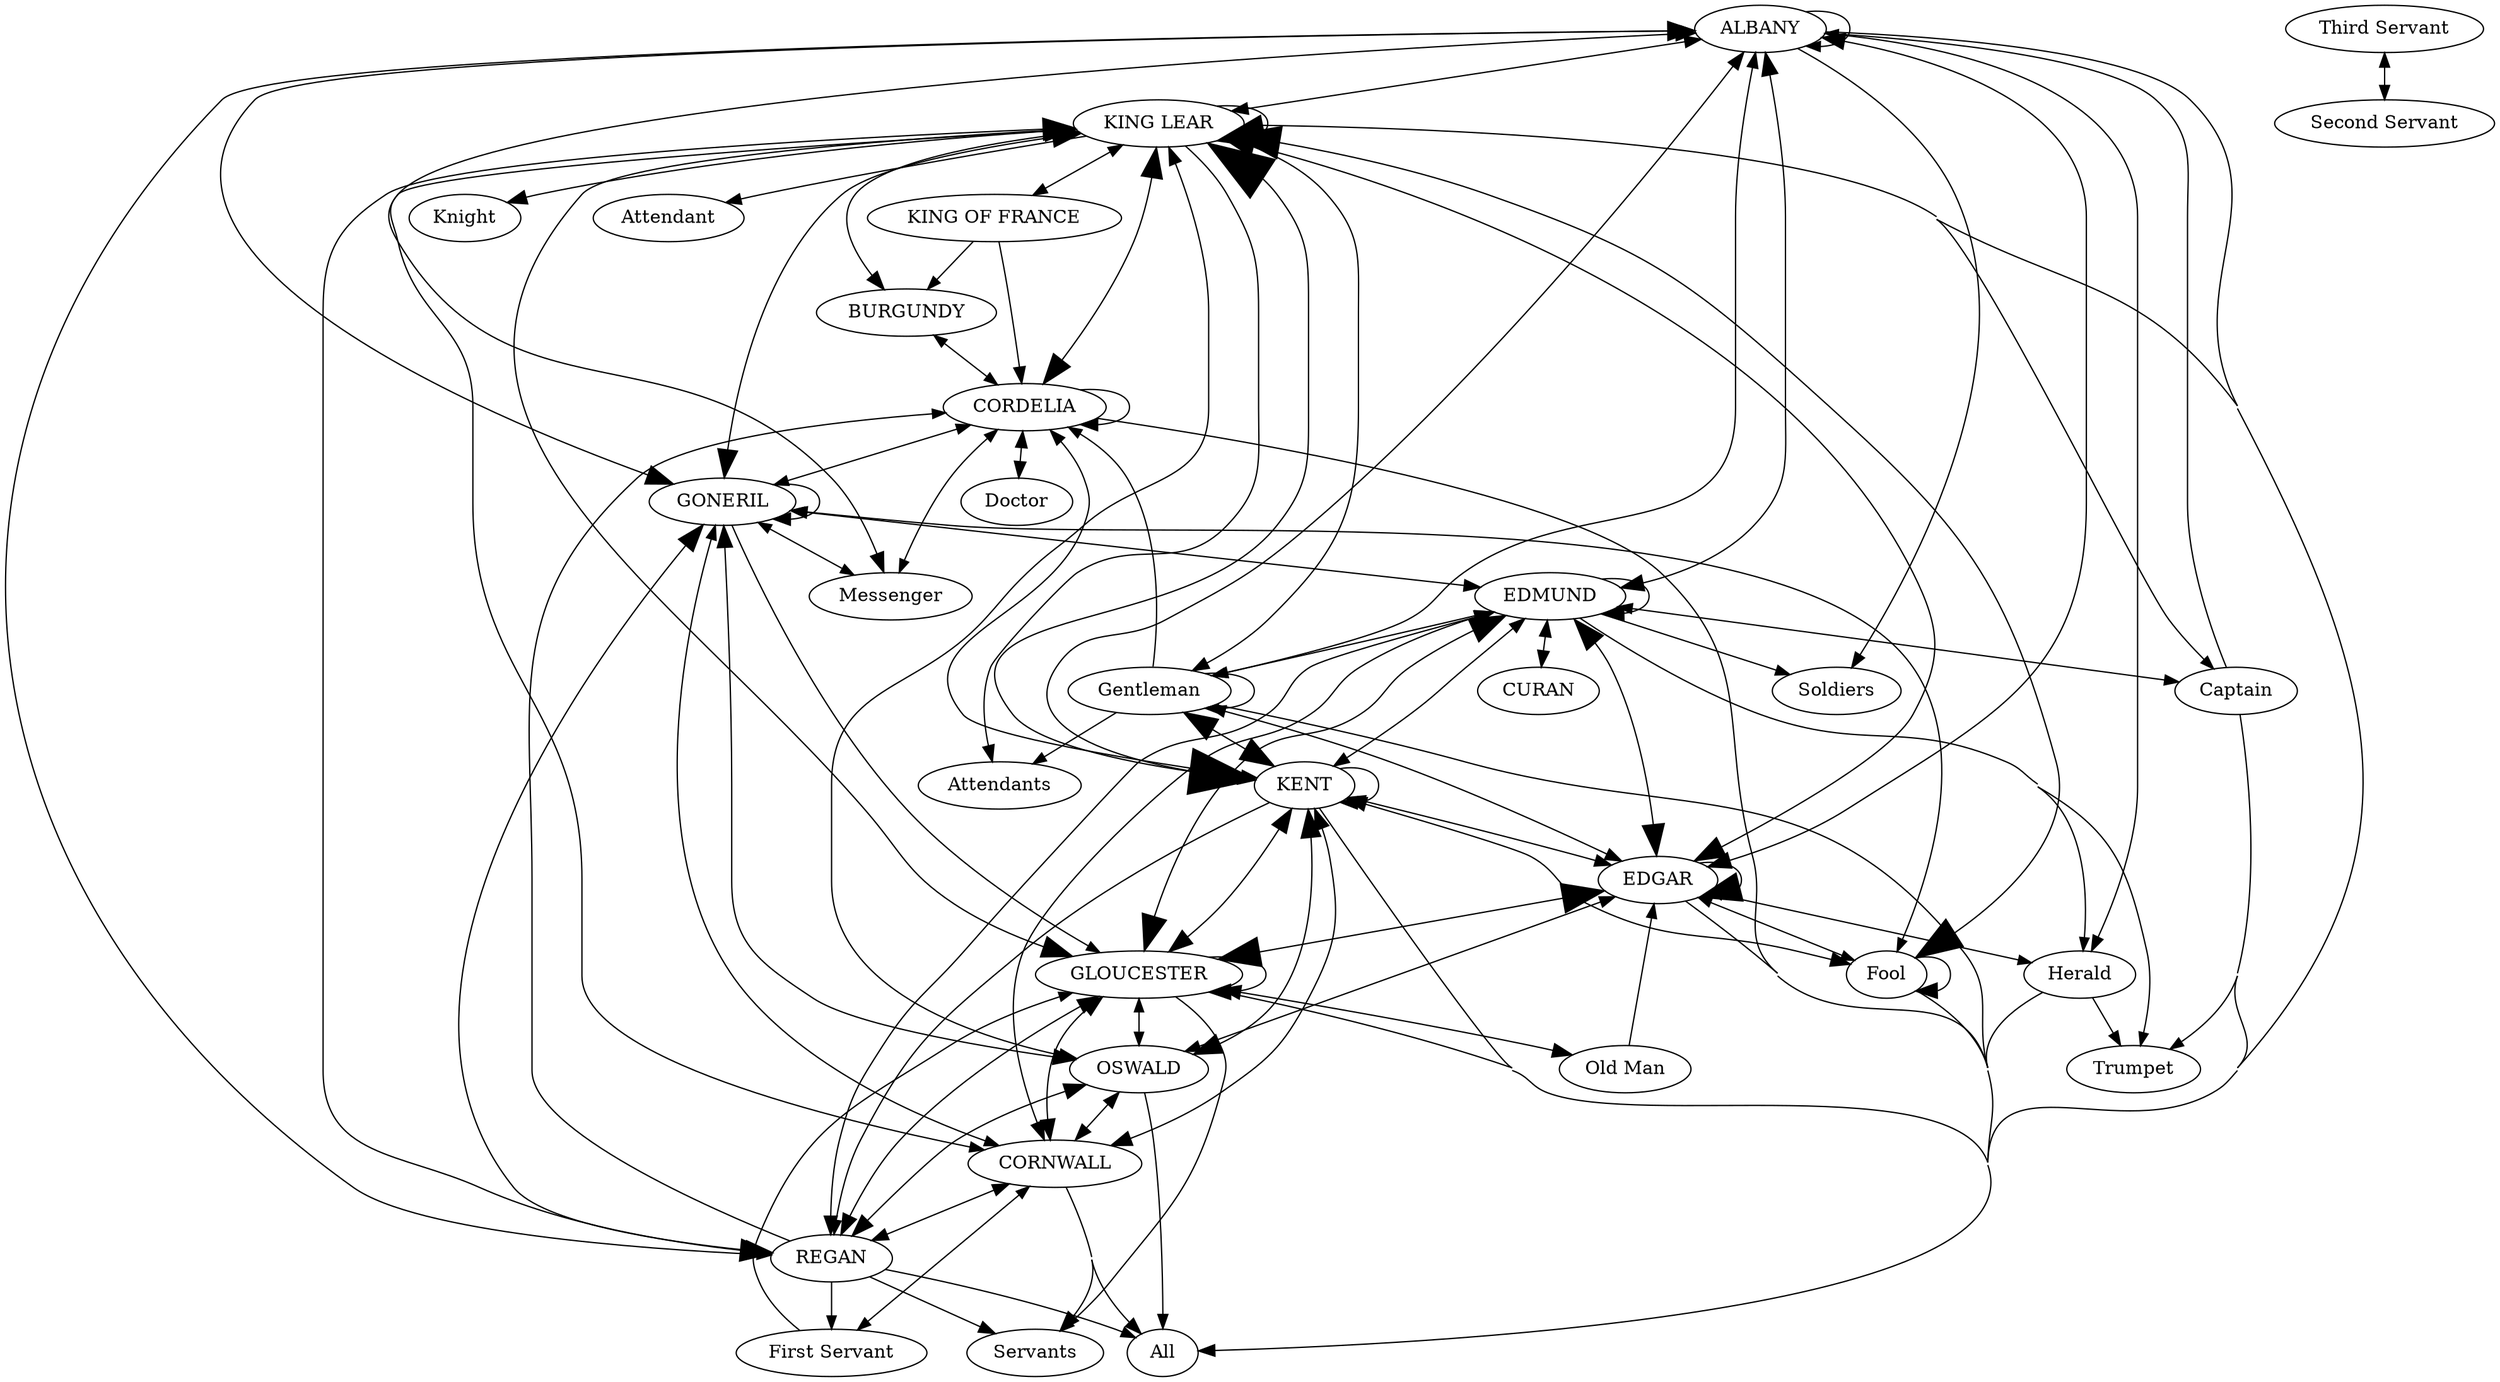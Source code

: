digraph {
	graph [concentrate=true dir=both overlap=false splines=true]
			ALBANY -> "KING LEAR" [arrowsize=1.24489795918]
			CORDELIA -> CORDELIA [arrowsize=1.32653061224]
			Gentleman -> Attendants [arrowsize=1.0]
			OSWALD -> GONERIL [arrowsize=1.40816326531]
			REGAN -> "First Servant" [arrowsize=1.0]
			ALBANY -> Herald [arrowsize=1.16326530612]
			CORNWALL -> OSWALD [arrowsize=1.16326530612]
			Fool -> GONERIL [arrowsize=1.0]
			GLOUCESTER -> "KING LEAR" [arrowsize=2.55102040816]
			"KING LEAR" -> Captain [arrowsize=1.0]
			Gentleman -> EDGAR [arrowsize=1.24489795918]
			"Third Servant" -> "Second Servant" [arrowsize=1.08163265306]
			CORDELIA -> "KING LEAR" [arrowsize=2.30612244898]
			"KING LEAR" -> Knight [arrowsize=1.48979591837]
			GLOUCESTER -> REGAN [arrowsize=1.57142857143]
			EDGAR -> Gentleman [arrowsize=1.48979591837]
			EDGAR -> Fool [arrowsize=1.0]
			EDGAR -> EDGAR [arrowsize=3.12244897959]
			BURGUNDY -> "KING LEAR" [arrowsize=1.24489795918]
			Gentleman -> ALBANY [arrowsize=1.0]
			GLOUCESTER -> GLOUCESTER [arrowsize=1.65306122449]
			"KING LEAR" -> Attendant [arrowsize=1.16326530612]
			GLOUCESTER -> All [arrowsize=1.24489795918]
			GLOUCESTER -> CORNWALL [arrowsize=1.57142857143]
			BURGUNDY -> CORDELIA [arrowsize=1.0]
			CORNWALL -> REGAN [arrowsize=1.24489795918]
			EDMUND -> Gentleman [arrowsize=1.0]
			Messenger -> GONERIL [arrowsize=1.0]
			Fool -> "KING LEAR" [arrowsize=4.18367346939]
			EDMUND -> EDGAR [arrowsize=2.38775510204]
			REGAN -> EDMUND [arrowsize=1.48979591837]
			EDMUND -> Captain [arrowsize=1.08163265306]
			CORDELIA -> GONERIL [arrowsize=1.08163265306]
			GLOUCESTER -> KENT [arrowsize=2.0612244898]
			EDGAR -> ALBANY [arrowsize=1.65306122449]
			GONERIL -> GONERIL [arrowsize=1.32653061224]
			"KING OF FRANCE" -> BURGUNDY [arrowsize=1.0]
			EDGAR -> GLOUCESTER [arrowsize=3.20408163265]
			EDGAR -> EDMUND [arrowsize=2.0612244898]
			ALBANY -> EDGAR [arrowsize=1.73469387755]
			REGAN -> "KING LEAR" [arrowsize=2.14285714286]
			"KING LEAR" -> Attendants [arrowsize=1.24489795918]
			Captain -> ALBANY [arrowsize=1.0]
			Herald -> EDGAR [arrowsize=1.0]
			CORNWALL -> "KING LEAR" [arrowsize=1.24489795918]
			EDMUND -> CORNWALL [arrowsize=1.40816326531]
			EDMUND -> REGAN [arrowsize=1.40816326531]
			CORNWALL -> "First Servant" [arrowsize=1.0]
			"KING OF FRANCE" -> CORDELIA [arrowsize=1.24489795918]
			"First Servant" -> CORNWALL [arrowsize=1.16326530612]
			"KING LEAR" -> ALBANY [arrowsize=1.24489795918]
			ALBANY -> EDMUND [arrowsize=1.73469387755]
			CORNWALL -> GONERIL [arrowsize=1.16326530612]
			"Old Man" -> GLOUCESTER [arrowsize=1.48979591837]
			EDMUND -> Soldiers [arrowsize=1.08163265306]
			Gentleman -> CORDELIA [arrowsize=1.0]
			GONERIL -> Messenger [arrowsize=1.0]
			"KING LEAR" -> Gentleman [arrowsize=1.24489795918]
			"KING LEAR" -> OSWALD [arrowsize=1.32653061224]
			CORDELIA -> Messenger [arrowsize=1.0]
			"KING LEAR" -> EDGAR [arrowsize=2.30612244898]
			CORNWALL -> Servants [arrowsize=1.48979591837]
			"KING LEAR" -> BURGUNDY [arrowsize=1.40816326531]
			ALBANY -> KENT [arrowsize=1.32653061224]
			KENT -> KENT [arrowsize=1.32653061224]
			Fool -> EDGAR [arrowsize=1.0]
			Herald -> All [arrowsize=1.0]
			REGAN -> All [arrowsize=1.08163265306]
			KENT -> EDMUND [arrowsize=1.0]
			EDMUND -> Herald [arrowsize=1.0]
			OSWALD -> KENT [arrowsize=1.57142857143]
			CORNWALL -> All [arrowsize=1.24489795918]
			ALBANY -> ALBANY [arrowsize=1.08163265306]
			OSWALD -> GLOUCESTER [arrowsize=1.0]
			REGAN -> OSWALD [arrowsize=1.81632653061]
			EDMUND -> EDMUND [arrowsize=1.65306122449]
			ALBANY -> Gentleman [arrowsize=1.16326530612]
			Gentleman -> Gentleman [arrowsize=1.0]
			OSWALD -> REGAN [arrowsize=1.65306122449]
			KENT -> CORNWALL [arrowsize=1.57142857143]
			GLOUCESTER -> "Old Man" [arrowsize=1.48979591837]
			CORDELIA -> All [arrowsize=1.0]
			"KING LEAR" -> CORNWALL [arrowsize=1.08163265306]
			KENT -> GLOUCESTER [arrowsize=1.81632653061]
			Captain -> All [arrowsize=1.0]
			"KING LEAR" -> REGAN [arrowsize=2.38775510204]
			Captain -> Trumpet [arrowsize=1.0]
			EDGAR -> "KING LEAR" [arrowsize=1.65306122449]
			"KING LEAR" -> GLOUCESTER [arrowsize=2.30612244898]
			EDMUND -> ALBANY [arrowsize=1.57142857143]
			KENT -> REGAN [arrowsize=1.08163265306]
			GONERIL -> GLOUCESTER [arrowsize=1.0]
			GONERIL -> "KING LEAR" [arrowsize=1.65306122449]
			GONERIL -> OSWALD [arrowsize=1.65306122449]
			"KING LEAR" -> "KING LEAR" [arrowsize=3.61224489796]
			"Second Servant" -> "Third Servant" [arrowsize=1.08163265306]
			GLOUCESTER -> EDGAR [arrowsize=3.12244897959]
			CORDELIA -> KENT [arrowsize=1.16326530612]
			Fool -> KENT [arrowsize=1.73469387755]
			KENT -> "KING LEAR" [arrowsize=4.91836734694]
			CORNWALL -> GLOUCESTER [arrowsize=2.38775510204]
			KENT -> CORDELIA [arrowsize=1.24489795918]
			EDMUND -> Trumpet [arrowsize=1.0]
			Gentleman -> All [arrowsize=1.08163265306]
			EDGAR -> OSWALD [arrowsize=1.16326530612]
			REGAN -> GLOUCESTER [arrowsize=2.0612244898]
			ALBANY -> REGAN [arrowsize=1.08163265306]
			"KING LEAR" -> CORDELIA [arrowsize=2.30612244898]
			CORDELIA -> Doctor [arrowsize=1.24489795918]
			OSWALD -> "KING LEAR" [arrowsize=1.24489795918]
			CORNWALL -> EDMUND [arrowsize=1.73469387755]
			"KING LEAR" -> GONERIL [arrowsize=2.14285714286]
			EDGAR -> Herald [arrowsize=1.0]
			Gentleman -> "KING LEAR" [arrowsize=1.40816326531]
			EDGAR -> All [arrowsize=1.08163265306]
			GONERIL -> EDMUND [arrowsize=1.24489795918]
			CORDELIA -> BURGUNDY [arrowsize=1.0]
			Messenger -> ALBANY [arrowsize=1.40816326531]
			GONERIL -> ALBANY [arrowsize=2.14285714286]
			OSWALD -> CORNWALL [arrowsize=1.24489795918]
			EDMUND -> GLOUCESTER [arrowsize=2.71428571429]
			GLOUCESTER -> OSWALD [arrowsize=1.0]
			GONERIL -> REGAN [arrowsize=2.0612244898]
			CORNWALL -> KENT [arrowsize=1.81632653061]
			"KING OF FRANCE" -> "KING LEAR" [arrowsize=1.16326530612]
			EDGAR -> KENT [arrowsize=1.08163265306]
			"KING LEAR" -> "KING OF FRANCE" [arrowsize=1.08163265306]
			Fool -> Fool [arrowsize=1.65306122449]
			"Old Man" -> EDGAR [arrowsize=1.08163265306]
			REGAN -> ALBANY [arrowsize=1.08163265306]
			Captain -> EDMUND [arrowsize=1.08163265306]
			GONERIL -> Fool [arrowsize=1.0]
			"KING LEAR" -> Fool [arrowsize=3.5306122449]
			"KING LEAR" -> All [arrowsize=2.22448979592]
			CURAN -> EDMUND [arrowsize=1.24489795918]
			KENT -> Fool [arrowsize=1.48979591837]
			ALBANY -> All [arrowsize=1.40816326531]
			KENT -> All [arrowsize=1.08163265306]
			ALBANY -> Soldiers [arrowsize=1.16326530612]
			EDMUND -> KENT [arrowsize=1.16326530612]
			OSWALD -> EDGAR [arrowsize=1.24489795918]
			OSWALD -> All [arrowsize=1.08163265306]
			REGAN -> GONERIL [arrowsize=1.81632653061]
			KENT -> ALBANY [arrowsize=1.16326530612]
			Gentleman -> KENT [arrowsize=2.55102040816]
			ALBANY -> Messenger [arrowsize=1.48979591837]
			REGAN -> CORNWALL [arrowsize=1.73469387755]
			KENT -> Gentleman [arrowsize=2.63265306122]
			Doctor -> CORDELIA [arrowsize=1.57142857143]
			KENT -> EDGAR [arrowsize=1.24489795918]
			GLOUCESTER -> Servants [arrowsize=1.0]
			GONERIL -> CORDELIA [arrowsize=1.0]
			EDMUND -> GONERIL [arrowsize=1.0]
			"First Servant" -> GLOUCESTER [arrowsize=1.0]
			GLOUCESTER -> EDMUND [arrowsize=2.95918367347]
			EDMUND -> CURAN [arrowsize=1.24489795918]
			Messenger -> CORDELIA [arrowsize=1.0]
			KENT -> OSWALD [arrowsize=2.14285714286]
			Knight -> "KING LEAR" [arrowsize=1.32653061224]
			REGAN -> Servants [arrowsize=1.24489795918]
			ALBANY -> GONERIL [arrowsize=2.0612244898]
			Herald -> Trumpet [arrowsize=1.08163265306]
			"KING LEAR" -> KENT [arrowsize=5.0]
			REGAN -> CORDELIA [arrowsize=1.0]
			GONERIL -> CORNWALL [arrowsize=1.08163265306]
			Fool -> All [arrowsize=1.0]
}